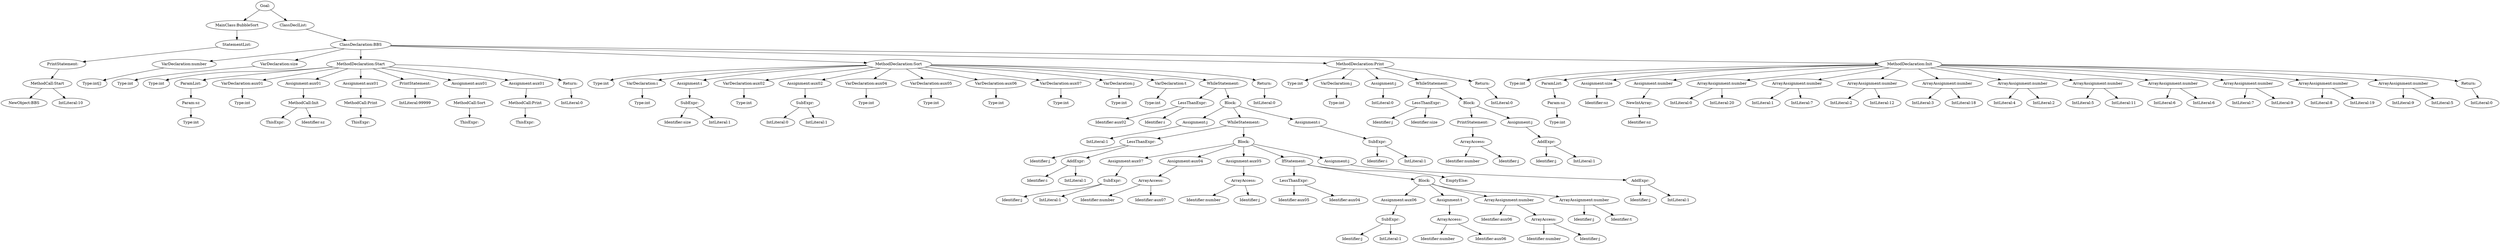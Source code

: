 digraph {
n0 [label="Goal:"];
n1 [label="MainClass:BubbleSort"];
n2 [label="StatementList:"];
n3 [label="PrintStatement:"];
n4 [label="MethodCall:Start"];
n5 [label="NewObject:BBS"];
n4 -> n5
n6 [label="IntLiteral:10"];
n4 -> n6
n3 -> n4
n2 -> n3
n1 -> n2
n0 -> n1
n7 [label="ClassDeclList:"];
n8 [label="ClassDeclaration:BBS"];
n9 [label="VarDeclaration:number"];
n10 [label="Type:int[]"];
n9 -> n10
n8 -> n9
n11 [label="VarDeclaration:size"];
n12 [label="Type:int"];
n11 -> n12
n8 -> n11
n13 [label="MethodDeclaration:Start"];
n14 [label="Type:int"];
n13 -> n14
n15 [label="ParamList:"];
n16 [label="Param:sz"];
n17 [label="Type:int"];
n16 -> n17
n15 -> n16
n13 -> n15
n18 [label="VarDeclaration:aux01"];
n19 [label="Type:int"];
n18 -> n19
n13 -> n18
n20 [label="Assignment:aux01"];
n21 [label="MethodCall:Init"];
n22 [label="ThisExpr:"];
n21 -> n22
n23 [label="Identifier:sz"];
n21 -> n23
n20 -> n21
n13 -> n20
n24 [label="Assignment:aux01"];
n25 [label="MethodCall:Print"];
n26 [label="ThisExpr:"];
n25 -> n26
n24 -> n25
n13 -> n24
n27 [label="PrintStatement:"];
n28 [label="IntLiteral:99999"];
n27 -> n28
n13 -> n27
n29 [label="Assignment:aux01"];
n30 [label="MethodCall:Sort"];
n31 [label="ThisExpr:"];
n30 -> n31
n29 -> n30
n13 -> n29
n32 [label="Assignment:aux01"];
n33 [label="MethodCall:Print"];
n34 [label="ThisExpr:"];
n33 -> n34
n32 -> n33
n13 -> n32
n35 [label="Return:"];
n36 [label="IntLiteral:0"];
n35 -> n36
n13 -> n35
n8 -> n13
n37 [label="MethodDeclaration:Sort"];
n38 [label="Type:int"];
n37 -> n38
n39 [label="VarDeclaration:i"];
n40 [label="Type:int"];
n39 -> n40
n37 -> n39
n41 [label="Assignment:i"];
n42 [label="SubExpr:"];
n43 [label="Identifier:size"];
n42 -> n43
n44 [label="IntLiteral:1"];
n42 -> n44
n41 -> n42
n37 -> n41
n45 [label="VarDeclaration:aux02"];
n46 [label="Type:int"];
n45 -> n46
n37 -> n45
n47 [label="Assignment:aux02"];
n48 [label="SubExpr:"];
n49 [label="IntLiteral:0"];
n48 -> n49
n50 [label="IntLiteral:1"];
n48 -> n50
n47 -> n48
n37 -> n47
n51 [label="VarDeclaration:aux04"];
n52 [label="Type:int"];
n51 -> n52
n37 -> n51
n53 [label="VarDeclaration:aux05"];
n54 [label="Type:int"];
n53 -> n54
n37 -> n53
n55 [label="VarDeclaration:aux06"];
n56 [label="Type:int"];
n55 -> n56
n37 -> n55
n57 [label="VarDeclaration:aux07"];
n58 [label="Type:int"];
n57 -> n58
n37 -> n57
n59 [label="VarDeclaration:j"];
n60 [label="Type:int"];
n59 -> n60
n37 -> n59
n61 [label="VarDeclaration:t"];
n62 [label="Type:int"];
n61 -> n62
n37 -> n61
n63 [label="WhileStatement:"];
n64 [label="LessThanExpr:"];
n65 [label="Identifier:aux02"];
n64 -> n65
n66 [label="Identifier:i"];
n64 -> n66
n63 -> n64
n67 [label="Block:"];
n68 [label="Assignment:j"];
n69 [label="IntLiteral:1"];
n68 -> n69
n67 -> n68
n70 [label="WhileStatement:"];
n71 [label="LessThanExpr:"];
n72 [label="Identifier:j"];
n71 -> n72
n73 [label="AddExpr:"];
n74 [label="Identifier:i"];
n73 -> n74
n75 [label="IntLiteral:1"];
n73 -> n75
n71 -> n73
n70 -> n71
n76 [label="Block:"];
n77 [label="Assignment:aux07"];
n78 [label="SubExpr:"];
n79 [label="Identifier:j"];
n78 -> n79
n80 [label="IntLiteral:1"];
n78 -> n80
n77 -> n78
n76 -> n77
n81 [label="Assignment:aux04"];
n82 [label="ArrayAccess:"];
n83 [label="Identifier:number"];
n82 -> n83
n84 [label="Identifier:aux07"];
n82 -> n84
n81 -> n82
n76 -> n81
n85 [label="Assignment:aux05"];
n86 [label="ArrayAccess:"];
n87 [label="Identifier:number"];
n86 -> n87
n88 [label="Identifier:j"];
n86 -> n88
n85 -> n86
n76 -> n85
n89 [label="IfStatement:"];
n90 [label="LessThanExpr:"];
n91 [label="Identifier:aux05"];
n90 -> n91
n92 [label="Identifier:aux04"];
n90 -> n92
n89 -> n90
n93 [label="Block:"];
n94 [label="Assignment:aux06"];
n95 [label="SubExpr:"];
n96 [label="Identifier:j"];
n95 -> n96
n97 [label="IntLiteral:1"];
n95 -> n97
n94 -> n95
n93 -> n94
n98 [label="Assignment:t"];
n99 [label="ArrayAccess:"];
n100 [label="Identifier:number"];
n99 -> n100
n101 [label="Identifier:aux06"];
n99 -> n101
n98 -> n99
n93 -> n98
n102 [label="ArrayAssignment:number"];
n103 [label="Identifier:aux06"];
n102 -> n103
n104 [label="ArrayAccess:"];
n105 [label="Identifier:number"];
n104 -> n105
n106 [label="Identifier:j"];
n104 -> n106
n102 -> n104
n93 -> n102
n107 [label="ArrayAssignment:number"];
n108 [label="Identifier:j"];
n107 -> n108
n109 [label="Identifier:t"];
n107 -> n109
n93 -> n107
n89 -> n93
n110 [label="EmptyElse:"];
n89 -> n110
n76 -> n89
n111 [label="Assignment:j"];
n112 [label="AddExpr:"];
n113 [label="Identifier:j"];
n112 -> n113
n114 [label="IntLiteral:1"];
n112 -> n114
n111 -> n112
n76 -> n111
n70 -> n76
n67 -> n70
n115 [label="Assignment:i"];
n116 [label="SubExpr:"];
n117 [label="Identifier:i"];
n116 -> n117
n118 [label="IntLiteral:1"];
n116 -> n118
n115 -> n116
n67 -> n115
n63 -> n67
n37 -> n63
n119 [label="Return:"];
n120 [label="IntLiteral:0"];
n119 -> n120
n37 -> n119
n8 -> n37
n121 [label="MethodDeclaration:Print"];
n122 [label="Type:int"];
n121 -> n122
n123 [label="VarDeclaration:j"];
n124 [label="Type:int"];
n123 -> n124
n121 -> n123
n125 [label="Assignment:j"];
n126 [label="IntLiteral:0"];
n125 -> n126
n121 -> n125
n127 [label="WhileStatement:"];
n128 [label="LessThanExpr:"];
n129 [label="Identifier:j"];
n128 -> n129
n130 [label="Identifier:size"];
n128 -> n130
n127 -> n128
n131 [label="Block:"];
n132 [label="PrintStatement:"];
n133 [label="ArrayAccess:"];
n134 [label="Identifier:number"];
n133 -> n134
n135 [label="Identifier:j"];
n133 -> n135
n132 -> n133
n131 -> n132
n136 [label="Assignment:j"];
n137 [label="AddExpr:"];
n138 [label="Identifier:j"];
n137 -> n138
n139 [label="IntLiteral:1"];
n137 -> n139
n136 -> n137
n131 -> n136
n127 -> n131
n121 -> n127
n140 [label="Return:"];
n141 [label="IntLiteral:0"];
n140 -> n141
n121 -> n140
n8 -> n121
n142 [label="MethodDeclaration:Init"];
n143 [label="Type:int"];
n142 -> n143
n144 [label="ParamList:"];
n145 [label="Param:sz"];
n146 [label="Type:int"];
n145 -> n146
n144 -> n145
n142 -> n144
n147 [label="Assignment:size"];
n148 [label="Identifier:sz"];
n147 -> n148
n142 -> n147
n149 [label="Assignment:number"];
n150 [label="NewIntArray:"];
n151 [label="Identifier:sz"];
n150 -> n151
n149 -> n150
n142 -> n149
n152 [label="ArrayAssignment:number"];
n153 [label="IntLiteral:0"];
n152 -> n153
n154 [label="IntLiteral:20"];
n152 -> n154
n142 -> n152
n155 [label="ArrayAssignment:number"];
n156 [label="IntLiteral:1"];
n155 -> n156
n157 [label="IntLiteral:7"];
n155 -> n157
n142 -> n155
n158 [label="ArrayAssignment:number"];
n159 [label="IntLiteral:2"];
n158 -> n159
n160 [label="IntLiteral:12"];
n158 -> n160
n142 -> n158
n161 [label="ArrayAssignment:number"];
n162 [label="IntLiteral:3"];
n161 -> n162
n163 [label="IntLiteral:18"];
n161 -> n163
n142 -> n161
n164 [label="ArrayAssignment:number"];
n165 [label="IntLiteral:4"];
n164 -> n165
n166 [label="IntLiteral:2"];
n164 -> n166
n142 -> n164
n167 [label="ArrayAssignment:number"];
n168 [label="IntLiteral:5"];
n167 -> n168
n169 [label="IntLiteral:11"];
n167 -> n169
n142 -> n167
n170 [label="ArrayAssignment:number"];
n171 [label="IntLiteral:6"];
n170 -> n171
n172 [label="IntLiteral:6"];
n170 -> n172
n142 -> n170
n173 [label="ArrayAssignment:number"];
n174 [label="IntLiteral:7"];
n173 -> n174
n175 [label="IntLiteral:9"];
n173 -> n175
n142 -> n173
n176 [label="ArrayAssignment:number"];
n177 [label="IntLiteral:8"];
n176 -> n177
n178 [label="IntLiteral:19"];
n176 -> n178
n142 -> n176
n179 [label="ArrayAssignment:number"];
n180 [label="IntLiteral:9"];
n179 -> n180
n181 [label="IntLiteral:5"];
n179 -> n181
n142 -> n179
n182 [label="Return:"];
n183 [label="IntLiteral:0"];
n182 -> n183
n142 -> n182
n8 -> n142
n7 -> n8
n0 -> n7
}
